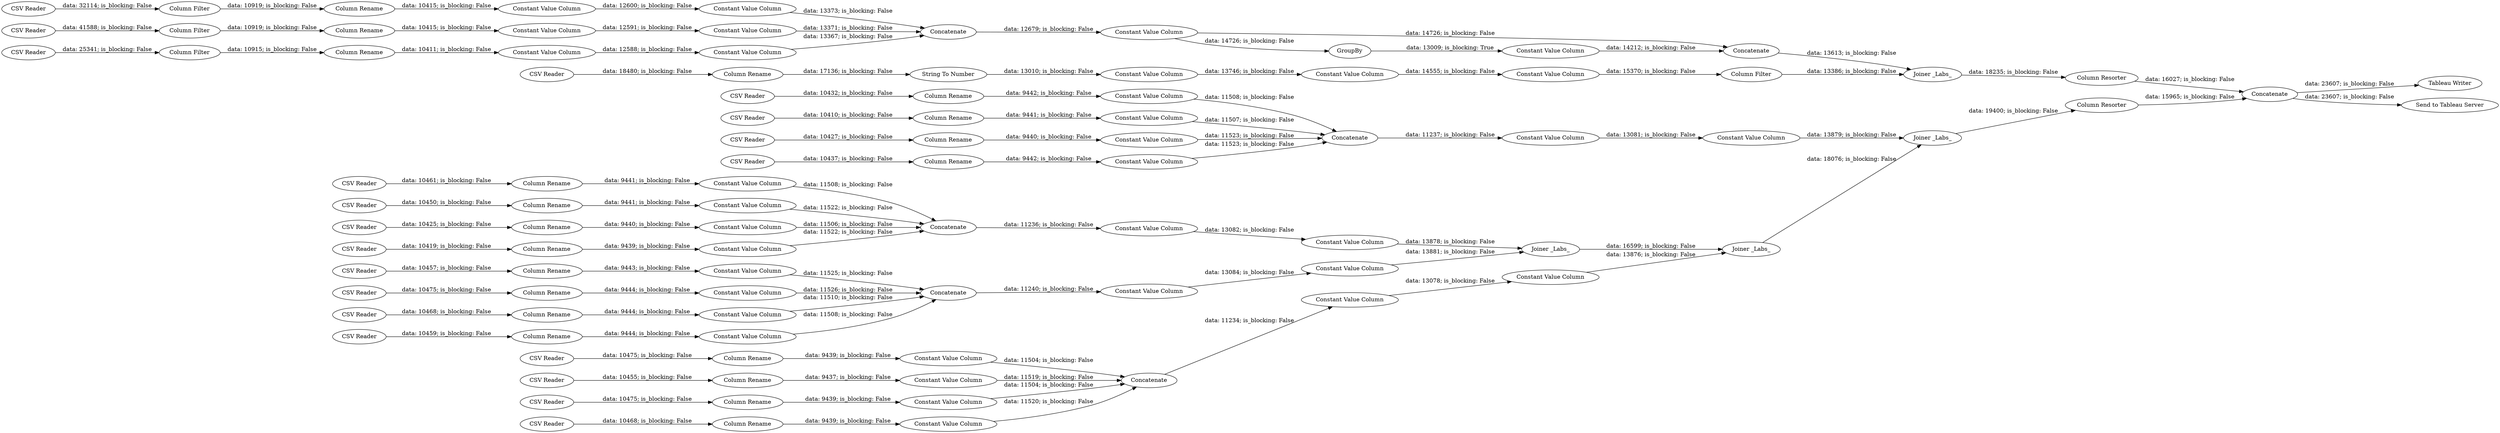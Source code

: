 digraph {
	"4239038159908955439_1" [label="CSV Reader"]
	"-4842260498544128731_8" [label="Constant Value Column"]
	"-1946920457695861622_28" [label="Column Filter"]
	"4239038159908955439_8" [label="Constant Value Column"]
	"4239038159908955439_12" [label="Constant Value Column"]
	"-1946920457695861622_22" [label="Constant Value Column"]
	"6113884152969866344_32" [label=Concatenate]
	"-4842260498544128731_14" [label="Constant Value Column"]
	"-1946920457695861622_24" [label="CSV Reader"]
	"-2400049418368628563_4" [label="CSV Reader"]
	"4239038159908955439_9" [label="Column Rename"]
	"-9120823799909702810_16" [label="String To Number"]
	"8582007870741700300_29" [label="Joiner _Labs_"]
	"4239038159908955439_5" [label="Column Rename"]
	"-1946920457695861622_19" [label="Constant Value Column"]
	"-4536744198701602362_14" [label="Constant Value Column"]
	"4239038159908955439_14" [label="Constant Value Column"]
	"4239038159908955439_13" [label=Concatenate]
	"-4842260498544128731_12" [label="Constant Value Column"]
	"4239038159908955439_11" [label="Column Rename"]
	"-7616271203279092589_18" [label="Joiner _Labs_"]
	"-2400049418368628563_3" [label="Constant Value Column"]
	"-4536744198701602362_2" [label="Column Rename"]
	"-9120823799909702810_14" [label="Constant Value Column"]
	"-4536744198701602362_13" [label=Concatenate]
	"-4842260498544128731_3" [label="Constant Value Column"]
	"-2400049418368628563_13" [label=Concatenate]
	"-1946920457695861622_30" [label="Constant Value Column"]
	"-1946920457695861622_34" [label="Constant Value Column"]
	"-4842260498544128731_13" [label=Concatenate]
	"-7616271203279092589_21" [label="Joiner _Labs_"]
	"-9120823799909702810_3" [label="Constant Value Column"]
	"-1946920457695861622_25" [label="Constant Value Column"]
	"-4536744198701602362_8" [label="Constant Value Column"]
	"-2400049418368628563_12" [label="Constant Value Column"]
	"-1946920457695861622_31" [label="Column Rename"]
	"-4536744198701602362_15" [label="Constant Value Column"]
	"-4536744198701602362_12" [label="Constant Value Column"]
	"8582007870741700300_27" [label="Constant Value Column"]
	"-4842260498544128731_11" [label="Column Rename"]
	"-2400049418368628563_6" [label="Constant Value Column"]
	"-1946920457695861622_17" [label="CSV Reader"]
	"-1946920457695861622_20" [label="Column Filter"]
	"-7616271203279092589_20" [label="Joiner _Labs_"]
	"-2400049418368628563_5" [label="Column Rename"]
	"-2400049418368628563_10" [label="CSV Reader"]
	"-4536744198701602362_11" [label="Column Rename"]
	"4239038159908955439_7" [label="CSV Reader"]
	"-4536744198701602362_4" [label="CSV Reader"]
	"-4842260498544128731_4" [label="CSV Reader"]
	"-9120823799909702810_1" [label="CSV Reader"]
	"-2400049418368628563_2" [label="Column Rename"]
	"4239038159908955439_4" [label="CSV Reader"]
	"-2400049418368628563_1" [label="CSV Reader"]
	"-1946920457695861622_32" [label="Constant Value Column"]
	"4239038159908955439_15" [label="Constant Value Column"]
	"-7616271203279092589_22" [label="Column Resorter"]
	"-4536744198701602362_7" [label="CSV Reader"]
	"-4536744198701602362_1" [label="CSV Reader"]
	"-4536744198701602362_3" [label="Constant Value Column"]
	"-1946920457695861622_23" [label="Column Filter"]
	"-4842260498544128731_1" [label="CSV Reader"]
	"-1946920457695861622_27" [label="Constant Value Column"]
	"-9120823799909702810_15" [label="Constant Value Column"]
	"-2400049418368628563_14" [label="Constant Value Column"]
	"4239038159908955439_6" [label="Constant Value Column"]
	"-2400049418368628563_9" [label="Column Rename"]
	"8582007870741700300_28" [label=Concatenate]
	"-4842260498544128731_2" [label="Column Rename"]
	"-2400049418368628563_7" [label="CSV Reader"]
	"-1946920457695861622_18" [label="Column Rename"]
	"4239038159908955439_3" [label="Constant Value Column"]
	"-4842260498544128731_7" [label="CSV Reader"]
	"4239038159908955439_2" [label="Column Rename"]
	"-4842260498544128731_5" [label="Column Rename"]
	"6113884152969866344_25" [label="Tableau Writer"]
	"-9120823799909702810_2" [label="Column Rename"]
	"-4536744198701602362_10" [label="CSV Reader"]
	"-1946920457695861622_29" [label="CSV Reader"]
	"-4842260498544128731_15" [label="Constant Value Column"]
	"-4842260498544128731_6" [label="Constant Value Column"]
	"4239038159908955439_10" [label="CSV Reader"]
	"-1946920457695861622_26" [label="Column Rename"]
	"-2400049418368628563_15" [label="Constant Value Column"]
	"-9120823799909702810_23" [label="Column Filter"]
	"8582007870741700300_30" [label="Column Resorter"]
	"6113884152969866344_38" [label="Send to Tableau Server"]
	"8582007870741700300_26" [label=GroupBy]
	"-4842260498544128731_10" [label="CSV Reader"]
	"-4536744198701602362_5" [label="Column Rename"]
	"-2400049418368628563_11" [label="Column Rename"]
	"-4536744198701602362_9" [label="Column Rename"]
	"-4842260498544128731_9" [label="Column Rename"]
	"-4536744198701602362_6" [label="Constant Value Column"]
	"-1946920457695861622_13" [label=Concatenate]
	"-2400049418368628563_8" [label="Constant Value Column"]
	"-4536744198701602362_1" -> "-4536744198701602362_2" [label="data: 10468; is_blocking: False"]
	"-4842260498544128731_2" -> "-4842260498544128731_3" [label="data: 9442; is_blocking: False"]
	"-2400049418368628563_10" -> "-2400049418368628563_11" [label="data: 10450; is_blocking: False"]
	"-4842260498544128731_3" -> "-4842260498544128731_13" [label="data: 11508; is_blocking: False"]
	"4239038159908955439_15" -> "-7616271203279092589_20" [label="data: 13876; is_blocking: False"]
	"-4842260498544128731_4" -> "-4842260498544128731_5" [label="data: 10410; is_blocking: False"]
	"-9120823799909702810_15" -> "-9120823799909702810_23" [label="data: 15370; is_blocking: False"]
	"-4842260498544128731_7" -> "-4842260498544128731_9" [label="data: 10427; is_blocking: False"]
	"8582007870741700300_28" -> "8582007870741700300_29" [label="data: 13613; is_blocking: False"]
	"-9120823799909702810_14" -> "-9120823799909702810_15" [label="data: 14555; is_blocking: False"]
	"-4536744198701602362_10" -> "-4536744198701602362_11" [label="data: 10475; is_blocking: False"]
	"-1946920457695861622_17" -> "-1946920457695861622_20" [label="data: 25341; is_blocking: False"]
	"-4842260498544128731_10" -> "-4842260498544128731_11" [label="data: 10437; is_blocking: False"]
	"-7616271203279092589_18" -> "-7616271203279092589_20" [label="data: 16599; is_blocking: False"]
	"-4842260498544128731_15" -> "-7616271203279092589_21" [label="data: 13879; is_blocking: False"]
	"4239038159908955439_11" -> "4239038159908955439_12" [label="data: 9437; is_blocking: False"]
	"-2400049418368628563_12" -> "-2400049418368628563_13" [label="data: 11522; is_blocking: False"]
	"4239038159908955439_12" -> "4239038159908955439_13" [label="data: 11519; is_blocking: False"]
	"-4842260498544128731_11" -> "-4842260498544128731_12" [label="data: 9442; is_blocking: False"]
	"-1946920457695861622_32" -> "-1946920457695861622_30" [label="data: 12600; is_blocking: False"]
	"-2400049418368628563_6" -> "-2400049418368628563_13" [label="data: 11506; is_blocking: False"]
	"-4842260498544128731_9" -> "-4842260498544128731_8" [label="data: 9440; is_blocking: False"]
	"4239038159908955439_4" -> "4239038159908955439_5" [label="data: 10475; is_blocking: False"]
	"-1946920457695861622_18" -> "-1946920457695861622_19" [label="data: 10411; is_blocking: False"]
	"-1946920457695861622_19" -> "-1946920457695861622_22" [label="data: 12588; is_blocking: False"]
	"-4536744198701602362_9" -> "-4536744198701602362_8" [label="data: 9443; is_blocking: False"]
	"4239038159908955439_1" -> "4239038159908955439_2" [label="data: 10475; is_blocking: False"]
	"-1946920457695861622_26" -> "-1946920457695861622_27" [label="data: 10415; is_blocking: False"]
	"-2400049418368628563_8" -> "-2400049418368628563_13" [label="data: 11522; is_blocking: False"]
	"4239038159908955439_13" -> "4239038159908955439_14" [label="data: 11234; is_blocking: False"]
	"-2400049418368628563_11" -> "-2400049418368628563_12" [label="data: 9441; is_blocking: False"]
	"-4842260498544128731_14" -> "-4842260498544128731_15" [label="data: 13081; is_blocking: False"]
	"-4536744198701602362_15" -> "-7616271203279092589_18" [label="data: 13881; is_blocking: False"]
	"-2400049418368628563_3" -> "-2400049418368628563_13" [label="data: 11508; is_blocking: False"]
	"-2400049418368628563_14" -> "-2400049418368628563_15" [label="data: 13082; is_blocking: False"]
	"8582007870741700300_26" -> "8582007870741700300_27" [label="data: 13009; is_blocking: True"]
	"-1946920457695861622_27" -> "-1946920457695861622_25" [label="data: 12591; is_blocking: False"]
	"4239038159908955439_6" -> "4239038159908955439_13" [label="data: 11504; is_blocking: False"]
	"-1946920457695861622_20" -> "-1946920457695861622_18" [label="data: 10915; is_blocking: False"]
	"4239038159908955439_9" -> "4239038159908955439_8" [label="data: 9439; is_blocking: False"]
	"-1946920457695861622_13" -> "-1946920457695861622_34" [label="data: 12679; is_blocking: False"]
	"-9120823799909702810_3" -> "-9120823799909702810_14" [label="data: 13746; is_blocking: False"]
	"4239038159908955439_7" -> "4239038159908955439_9" [label="data: 10468; is_blocking: False"]
	"4239038159908955439_8" -> "4239038159908955439_13" [label="data: 11520; is_blocking: False"]
	"-9120823799909702810_16" -> "-9120823799909702810_3" [label="data: 13010; is_blocking: False"]
	"-4536744198701602362_13" -> "-4536744198701602362_14" [label="data: 11240; is_blocking: False"]
	"-1946920457695861622_25" -> "-1946920457695861622_13" [label="data: 13371; is_blocking: False"]
	"8582007870741700300_27" -> "8582007870741700300_28" [label="data: 14212; is_blocking: False"]
	"-7616271203279092589_20" -> "-7616271203279092589_21" [label="data: 18076; is_blocking: False"]
	"-4536744198701602362_12" -> "-4536744198701602362_13" [label="data: 11526; is_blocking: False"]
	"-2400049418368628563_7" -> "-2400049418368628563_9" [label="data: 10419; is_blocking: False"]
	"-2400049418368628563_1" -> "-2400049418368628563_2" [label="data: 10461; is_blocking: False"]
	"-4536744198701602362_2" -> "-4536744198701602362_3" [label="data: 9444; is_blocking: False"]
	"-4842260498544128731_8" -> "-4842260498544128731_13" [label="data: 11523; is_blocking: False"]
	"-1946920457695861622_22" -> "-1946920457695861622_13" [label="data: 13367; is_blocking: False"]
	"-1946920457695861622_30" -> "-1946920457695861622_13" [label="data: 13373; is_blocking: False"]
	"-4842260498544128731_12" -> "-4842260498544128731_13" [label="data: 11523; is_blocking: False"]
	"-9120823799909702810_2" -> "-9120823799909702810_16" [label="data: 17136; is_blocking: False"]
	"6113884152969866344_32" -> "6113884152969866344_25" [label="data: 23607; is_blocking: False"]
	"-7616271203279092589_22" -> "6113884152969866344_32" [label="data: 15965; is_blocking: False"]
	"6113884152969866344_32" -> "6113884152969866344_38" [label="data: 23607; is_blocking: False"]
	"-1946920457695861622_34" -> "8582007870741700300_26" [label="data: 14726; is_blocking: False"]
	"-4536744198701602362_7" -> "-4536744198701602362_9" [label="data: 10457; is_blocking: False"]
	"-4536744198701602362_8" -> "-4536744198701602362_13" [label="data: 11525; is_blocking: False"]
	"8582007870741700300_29" -> "8582007870741700300_30" [label="data: 18235; is_blocking: False"]
	"-2400049418368628563_9" -> "-2400049418368628563_8" [label="data: 9439; is_blocking: False"]
	"-2400049418368628563_5" -> "-2400049418368628563_6" [label="data: 9440; is_blocking: False"]
	"8582007870741700300_30" -> "6113884152969866344_32" [label="data: 16027; is_blocking: False"]
	"-7616271203279092589_21" -> "-7616271203279092589_22" [label="data: 19400; is_blocking: False"]
	"-4536744198701602362_6" -> "-4536744198701602362_13" [label="data: 11508; is_blocking: False"]
	"-2400049418368628563_15" -> "-7616271203279092589_18" [label="data: 13878; is_blocking: False"]
	"-4536744198701602362_3" -> "-4536744198701602362_13" [label="data: 11510; is_blocking: False"]
	"4239038159908955439_3" -> "4239038159908955439_13" [label="data: 11504; is_blocking: False"]
	"-1946920457695861622_31" -> "-1946920457695861622_32" [label="data: 10415; is_blocking: False"]
	"-4842260498544128731_1" -> "-4842260498544128731_2" [label="data: 10432; is_blocking: False"]
	"-4536744198701602362_4" -> "-4536744198701602362_5" [label="data: 10459; is_blocking: False"]
	"-1946920457695861622_28" -> "-1946920457695861622_31" [label="data: 10919; is_blocking: False"]
	"-4536744198701602362_5" -> "-4536744198701602362_6" [label="data: 9444; is_blocking: False"]
	"-4842260498544128731_5" -> "-4842260498544128731_6" [label="data: 9441; is_blocking: False"]
	"-2400049418368628563_2" -> "-2400049418368628563_3" [label="data: 9441; is_blocking: False"]
	"-2400049418368628563_13" -> "-2400049418368628563_14" [label="data: 11236; is_blocking: False"]
	"4239038159908955439_2" -> "4239038159908955439_3" [label="data: 9439; is_blocking: False"]
	"-1946920457695861622_23" -> "-1946920457695861622_26" [label="data: 10919; is_blocking: False"]
	"-1946920457695861622_34" -> "8582007870741700300_28" [label="data: 14726; is_blocking: False"]
	"4239038159908955439_14" -> "4239038159908955439_15" [label="data: 13078; is_blocking: False"]
	"-1946920457695861622_24" -> "-1946920457695861622_23" [label="data: 41588; is_blocking: False"]
	"-9120823799909702810_23" -> "8582007870741700300_29" [label="data: 13386; is_blocking: False"]
	"-9120823799909702810_1" -> "-9120823799909702810_2" [label="data: 18480; is_blocking: False"]
	"-4842260498544128731_13" -> "-4842260498544128731_14" [label="data: 11237; is_blocking: False"]
	"-4536744198701602362_11" -> "-4536744198701602362_12" [label="data: 9444; is_blocking: False"]
	"-4536744198701602362_14" -> "-4536744198701602362_15" [label="data: 13084; is_blocking: False"]
	"4239038159908955439_5" -> "4239038159908955439_6" [label="data: 9439; is_blocking: False"]
	"-4842260498544128731_6" -> "-4842260498544128731_13" [label="data: 11507; is_blocking: False"]
	"4239038159908955439_10" -> "4239038159908955439_11" [label="data: 10455; is_blocking: False"]
	"-2400049418368628563_4" -> "-2400049418368628563_5" [label="data: 10425; is_blocking: False"]
	"-1946920457695861622_29" -> "-1946920457695861622_28" [label="data: 32114; is_blocking: False"]
	rankdir=LR
}
